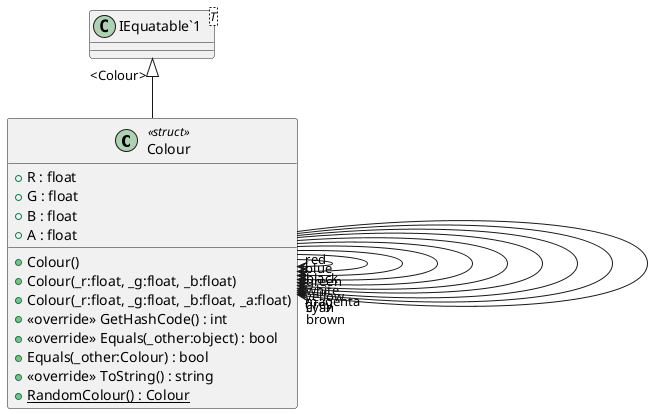 @startuml
class Colour <<struct>> {
    + R : float
    + G : float
    + B : float
    + A : float
    + Colour()
    + Colour(_r:float, _g:float, _b:float)
    + Colour(_r:float, _g:float, _b:float, _a:float)
    + <<override>> GetHashCode() : int
    + <<override>> Equals(_other:object) : bool
    + Equals(_other:Colour) : bool
    + <<override>> ToString() : string
    + {static} RandomColour() : Colour
}
class "IEquatable`1"<T> {
}
"IEquatable`1" "<Colour>" <|-- Colour
Colour --> "red" Colour
Colour --> "green" Colour
Colour --> "blue" Colour
Colour --> "white" Colour
Colour --> "black" Colour
Colour --> "yellow" Colour
Colour --> "cyan" Colour
Colour --> "magenta" Colour
Colour --> "grey" Colour
Colour --> "brown" Colour
@enduml
